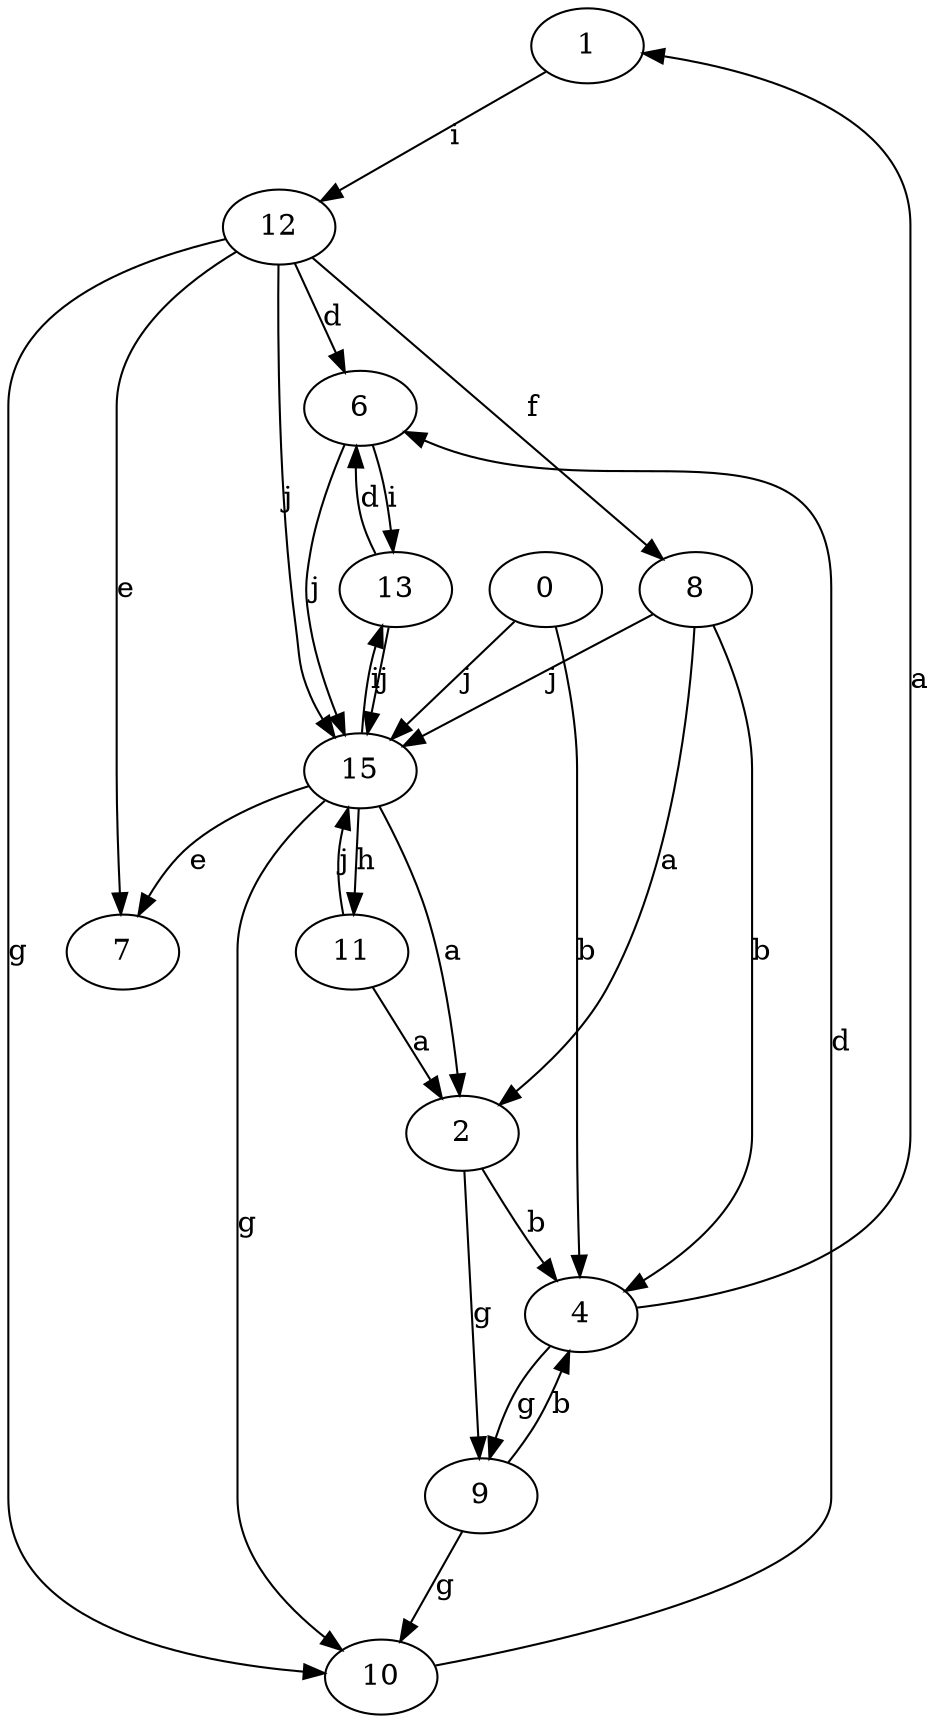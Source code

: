 strict digraph  {
1;
2;
4;
6;
7;
8;
9;
10;
11;
12;
13;
0;
15;
1 -> 12  [label=i];
2 -> 4  [label=b];
2 -> 9  [label=g];
4 -> 1  [label=a];
4 -> 9  [label=g];
6 -> 13  [label=i];
6 -> 15  [label=j];
8 -> 2  [label=a];
8 -> 4  [label=b];
8 -> 15  [label=j];
9 -> 4  [label=b];
9 -> 10  [label=g];
10 -> 6  [label=d];
11 -> 2  [label=a];
11 -> 15  [label=j];
12 -> 6  [label=d];
12 -> 7  [label=e];
12 -> 8  [label=f];
12 -> 10  [label=g];
12 -> 15  [label=j];
13 -> 6  [label=d];
13 -> 15  [label=j];
0 -> 4  [label=b];
0 -> 15  [label=j];
15 -> 2  [label=a];
15 -> 7  [label=e];
15 -> 10  [label=g];
15 -> 11  [label=h];
15 -> 13  [label=i];
}
